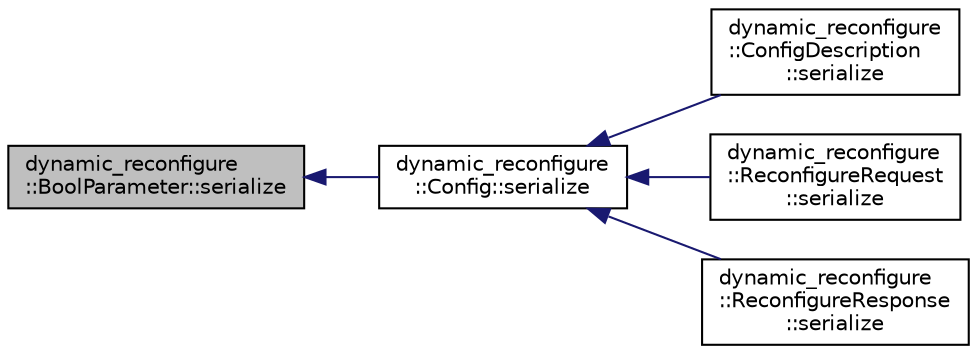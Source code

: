 digraph "dynamic_reconfigure::BoolParameter::serialize"
{
  edge [fontname="Helvetica",fontsize="10",labelfontname="Helvetica",labelfontsize="10"];
  node [fontname="Helvetica",fontsize="10",shape=record];
  rankdir="LR";
  Node1 [label="dynamic_reconfigure\l::BoolParameter::serialize",height=0.2,width=0.4,color="black", fillcolor="grey75", style="filled" fontcolor="black"];
  Node1 -> Node2 [dir="back",color="midnightblue",fontsize="10",style="solid",fontname="Helvetica"];
  Node2 [label="dynamic_reconfigure\l::Config::serialize",height=0.2,width=0.4,color="black", fillcolor="white", style="filled",URL="$classdynamic__reconfigure_1_1_config.html#aa41c00d165d1496b801a2c92acf40d64"];
  Node2 -> Node3 [dir="back",color="midnightblue",fontsize="10",style="solid",fontname="Helvetica"];
  Node3 [label="dynamic_reconfigure\l::ConfigDescription\l::serialize",height=0.2,width=0.4,color="black", fillcolor="white", style="filled",URL="$classdynamic__reconfigure_1_1_config_description.html#a2d5e8b35063938e410fd590f630137a9"];
  Node2 -> Node4 [dir="back",color="midnightblue",fontsize="10",style="solid",fontname="Helvetica"];
  Node4 [label="dynamic_reconfigure\l::ReconfigureRequest\l::serialize",height=0.2,width=0.4,color="black", fillcolor="white", style="filled",URL="$classdynamic__reconfigure_1_1_reconfigure_request.html#a23a967142e5242a065dff12f70efc7e7"];
  Node2 -> Node5 [dir="back",color="midnightblue",fontsize="10",style="solid",fontname="Helvetica"];
  Node5 [label="dynamic_reconfigure\l::ReconfigureResponse\l::serialize",height=0.2,width=0.4,color="black", fillcolor="white", style="filled",URL="$classdynamic__reconfigure_1_1_reconfigure_response.html#a0213fe083b2f68ffd4309b1d3c753395"];
}
